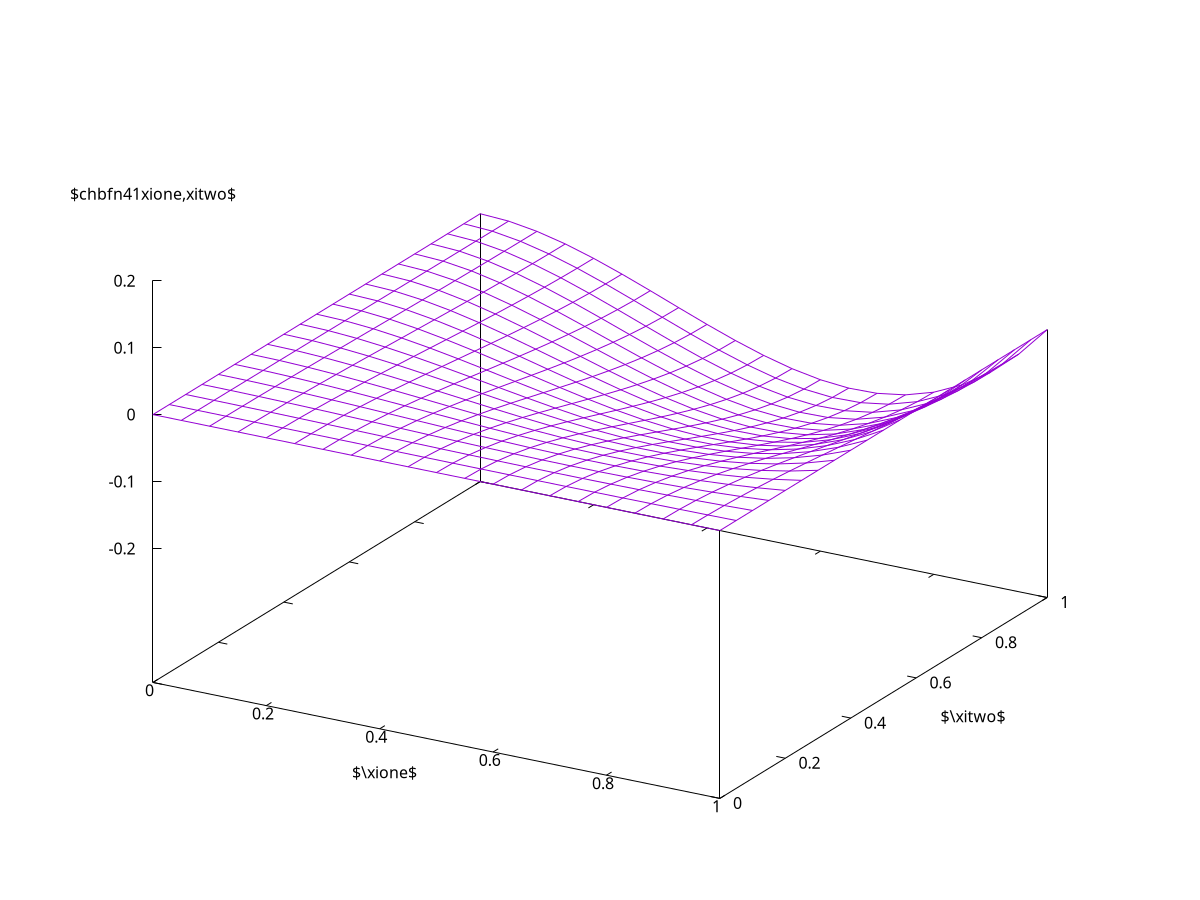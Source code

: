 #set title "Bicubic Hermite basis functions"
set nokey
set samples 21
set isosample 21
set xlabel "$\\xione$"
set ylabel "$\\xitwo$"
set label 8 "$\\chbfn{4}{1}{\\xione,\\xitwo}$" at 0.00, 0.00, 0.33 centre
#set xtics  0.00,0.25,1
#set ytics -0.25,0.25,1
set ztics -0.20,0.1,0.20
phi10(z)=1.0-3.0*z*z+2.0*z*z*z
phi11(z)=z*(z-1.0)*(z-1.0)
phi20(z)=z*z*(3.0-2.0*z)
phi21(z)=z*z*(z-1.0)
psi8(x,y)=phi21(x)*phi20(y)
set xrange [0:1]
set yrange [0:1]
set zrange [-0.2:0.2]
splot psi8(x,y)
 
